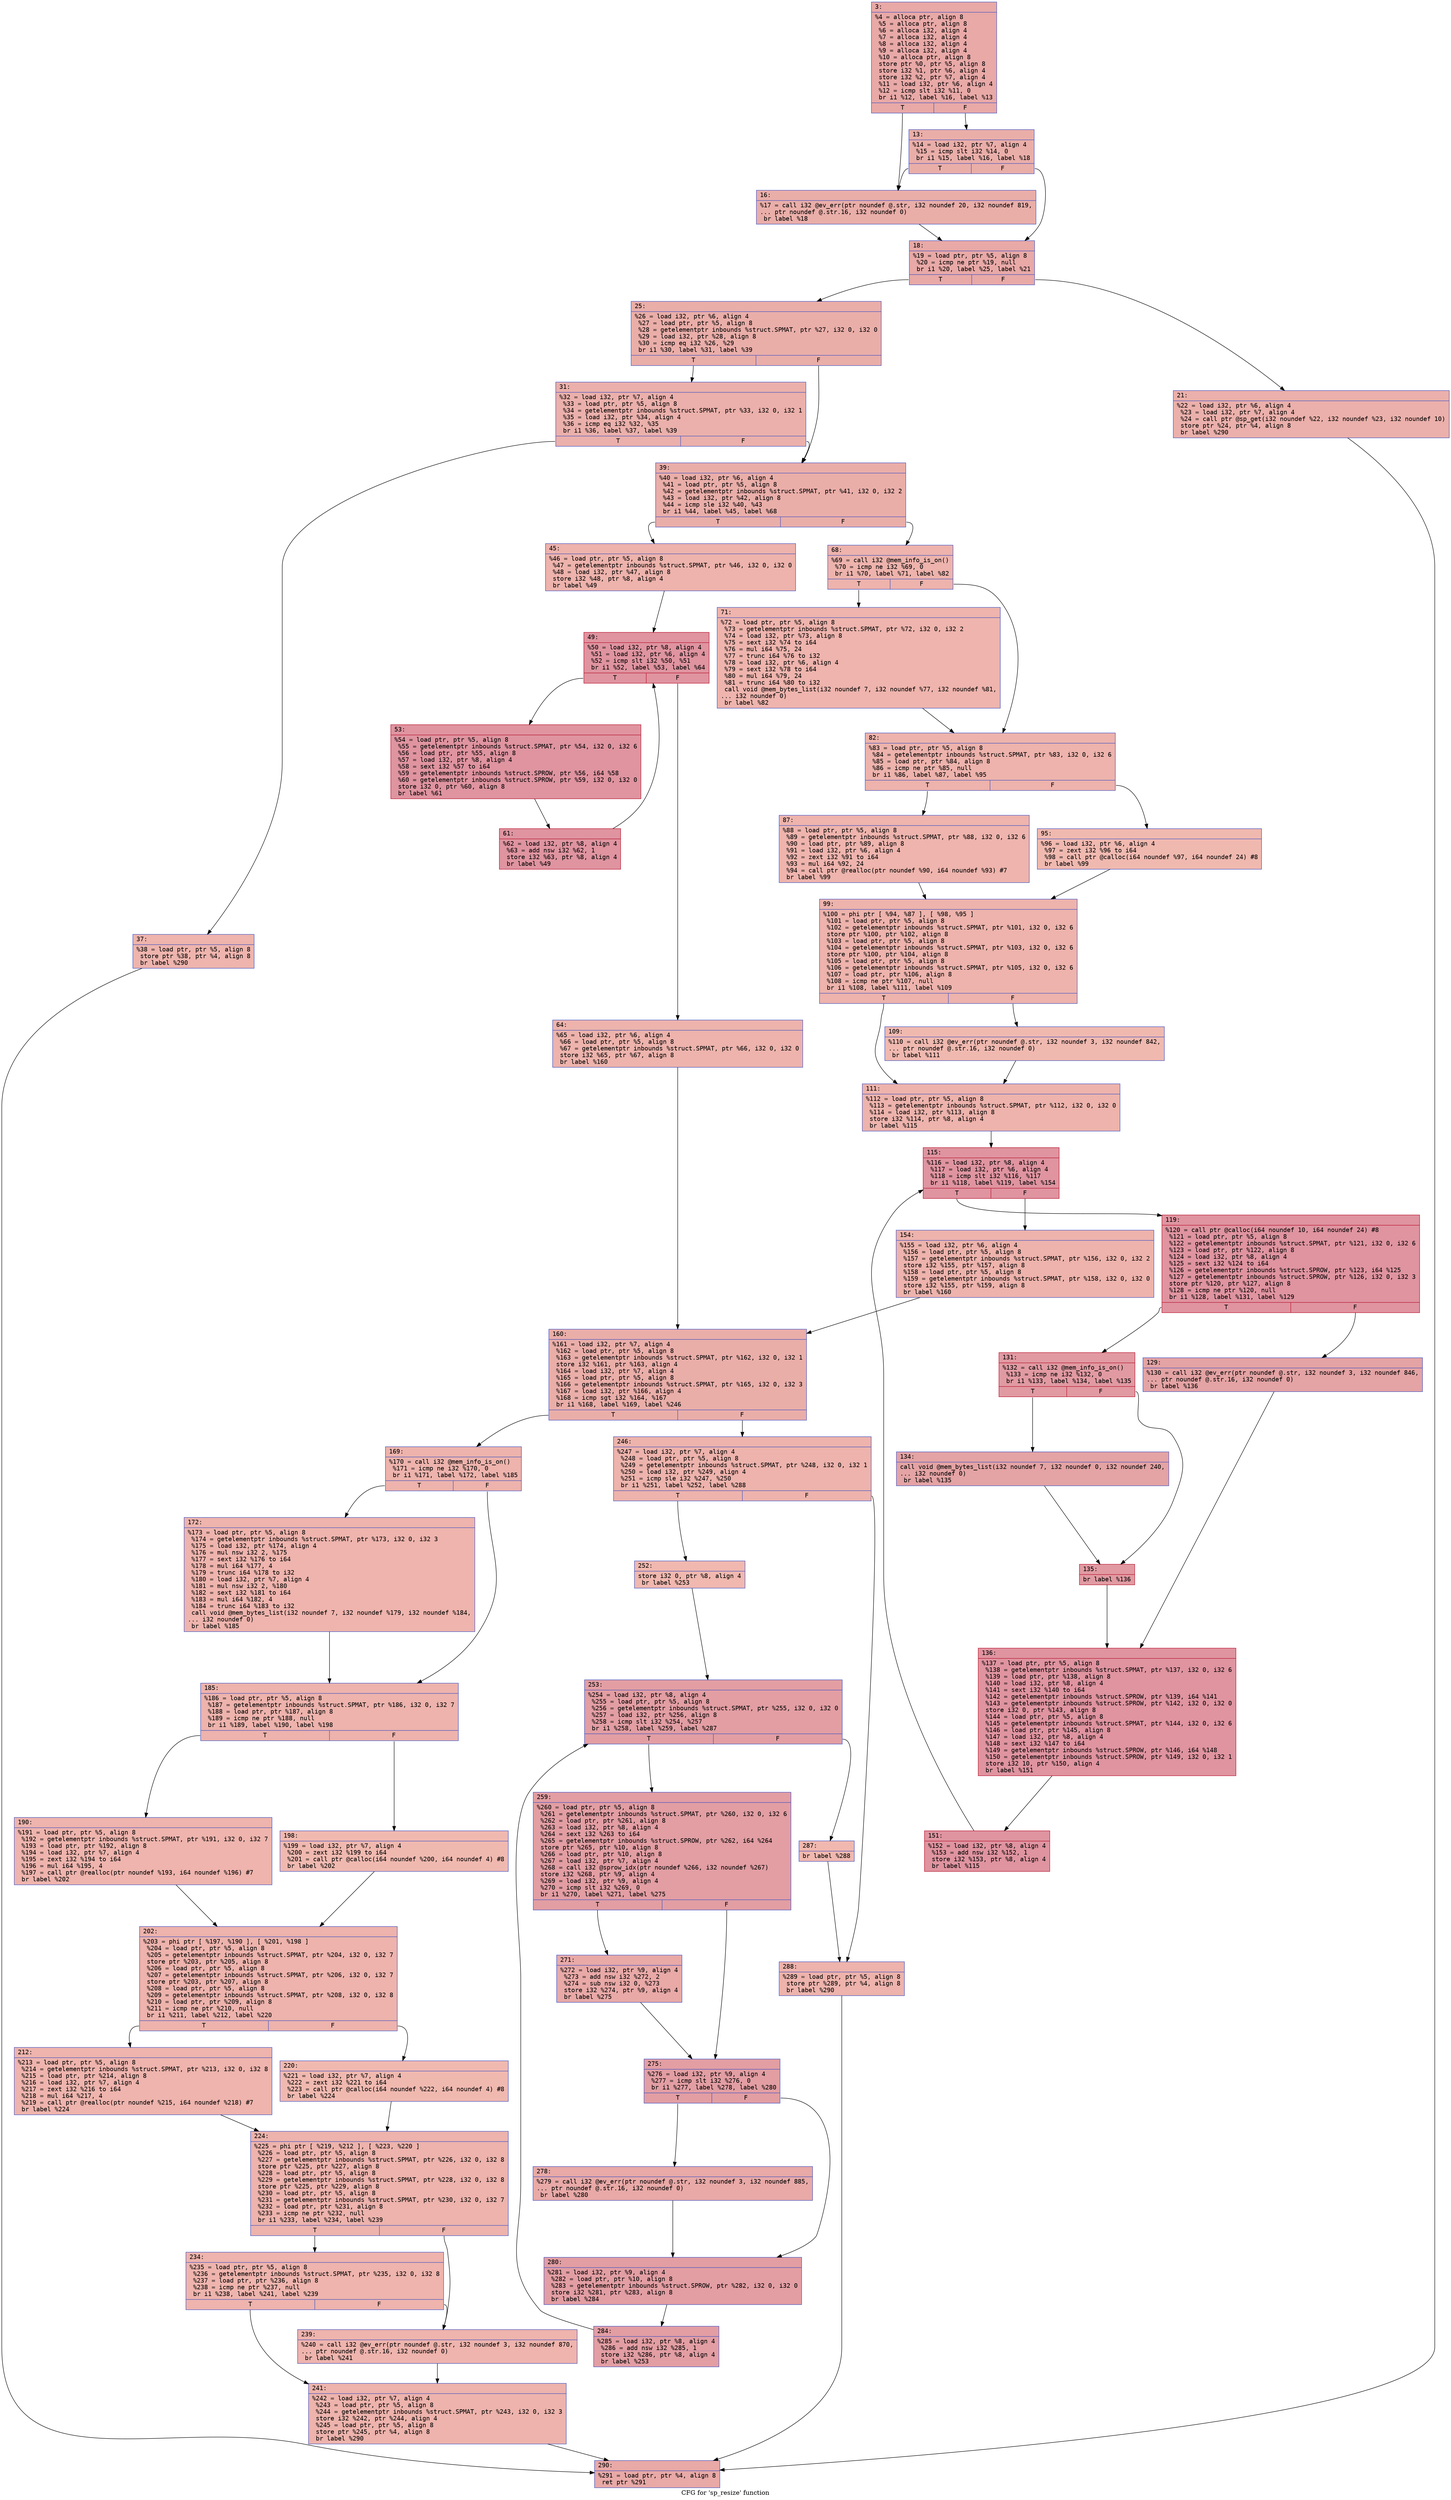 digraph "CFG for 'sp_resize' function" {
	label="CFG for 'sp_resize' function";

	Node0x60000267b750 [shape=record,color="#3d50c3ff", style=filled, fillcolor="#ca3b3770" fontname="Courier",label="{3:\l|  %4 = alloca ptr, align 8\l  %5 = alloca ptr, align 8\l  %6 = alloca i32, align 4\l  %7 = alloca i32, align 4\l  %8 = alloca i32, align 4\l  %9 = alloca i32, align 4\l  %10 = alloca ptr, align 8\l  store ptr %0, ptr %5, align 8\l  store i32 %1, ptr %6, align 4\l  store i32 %2, ptr %7, align 4\l  %11 = load i32, ptr %6, align 4\l  %12 = icmp slt i32 %11, 0\l  br i1 %12, label %16, label %13\l|{<s0>T|<s1>F}}"];
	Node0x60000267b750:s0 -> Node0x60000267b7f0[tooltip="3 -> 16\nProbability 37.50%" ];
	Node0x60000267b750:s1 -> Node0x60000267b7a0[tooltip="3 -> 13\nProbability 62.50%" ];
	Node0x60000267b7a0 [shape=record,color="#3d50c3ff", style=filled, fillcolor="#d0473d70" fontname="Courier",label="{13:\l|  %14 = load i32, ptr %7, align 4\l  %15 = icmp slt i32 %14, 0\l  br i1 %15, label %16, label %18\l|{<s0>T|<s1>F}}"];
	Node0x60000267b7a0:s0 -> Node0x60000267b7f0[tooltip="13 -> 16\nProbability 37.50%" ];
	Node0x60000267b7a0:s1 -> Node0x60000267b840[tooltip="13 -> 18\nProbability 62.50%" ];
	Node0x60000267b7f0 [shape=record,color="#3d50c3ff", style=filled, fillcolor="#d0473d70" fontname="Courier",label="{16:\l|  %17 = call i32 @ev_err(ptr noundef @.str, i32 noundef 20, i32 noundef 819,\l... ptr noundef @.str.16, i32 noundef 0)\l  br label %18\l}"];
	Node0x60000267b7f0 -> Node0x60000267b840[tooltip="16 -> 18\nProbability 100.00%" ];
	Node0x60000267b840 [shape=record,color="#3d50c3ff", style=filled, fillcolor="#ca3b3770" fontname="Courier",label="{18:\l|  %19 = load ptr, ptr %5, align 8\l  %20 = icmp ne ptr %19, null\l  br i1 %20, label %25, label %21\l|{<s0>T|<s1>F}}"];
	Node0x60000267b840:s0 -> Node0x60000267b8e0[tooltip="18 -> 25\nProbability 62.50%" ];
	Node0x60000267b840:s1 -> Node0x60000267b890[tooltip="18 -> 21\nProbability 37.50%" ];
	Node0x60000267b890 [shape=record,color="#3d50c3ff", style=filled, fillcolor="#d24b4070" fontname="Courier",label="{21:\l|  %22 = load i32, ptr %6, align 4\l  %23 = load i32, ptr %7, align 4\l  %24 = call ptr @sp_get(i32 noundef %22, i32 noundef %23, i32 noundef 10)\l  store ptr %24, ptr %4, align 8\l  br label %290\l}"];
	Node0x60000267b890 -> Node0x6000026748c0[tooltip="21 -> 290\nProbability 100.00%" ];
	Node0x60000267b8e0 [shape=record,color="#3d50c3ff", style=filled, fillcolor="#d0473d70" fontname="Courier",label="{25:\l|  %26 = load i32, ptr %6, align 4\l  %27 = load ptr, ptr %5, align 8\l  %28 = getelementptr inbounds %struct.SPMAT, ptr %27, i32 0, i32 0\l  %29 = load i32, ptr %28, align 8\l  %30 = icmp eq i32 %26, %29\l  br i1 %30, label %31, label %39\l|{<s0>T|<s1>F}}"];
	Node0x60000267b8e0:s0 -> Node0x60000267b930[tooltip="25 -> 31\nProbability 50.00%" ];
	Node0x60000267b8e0:s1 -> Node0x60000267b9d0[tooltip="25 -> 39\nProbability 50.00%" ];
	Node0x60000267b930 [shape=record,color="#3d50c3ff", style=filled, fillcolor="#d24b4070" fontname="Courier",label="{31:\l|  %32 = load i32, ptr %7, align 4\l  %33 = load ptr, ptr %5, align 8\l  %34 = getelementptr inbounds %struct.SPMAT, ptr %33, i32 0, i32 1\l  %35 = load i32, ptr %34, align 4\l  %36 = icmp eq i32 %32, %35\l  br i1 %36, label %37, label %39\l|{<s0>T|<s1>F}}"];
	Node0x60000267b930:s0 -> Node0x60000267b980[tooltip="31 -> 37\nProbability 50.00%" ];
	Node0x60000267b930:s1 -> Node0x60000267b9d0[tooltip="31 -> 39\nProbability 50.00%" ];
	Node0x60000267b980 [shape=record,color="#3d50c3ff", style=filled, fillcolor="#d8564670" fontname="Courier",label="{37:\l|  %38 = load ptr, ptr %5, align 8\l  store ptr %38, ptr %4, align 8\l  br label %290\l}"];
	Node0x60000267b980 -> Node0x6000026748c0[tooltip="37 -> 290\nProbability 100.00%" ];
	Node0x60000267b9d0 [shape=record,color="#3d50c3ff", style=filled, fillcolor="#d0473d70" fontname="Courier",label="{39:\l|  %40 = load i32, ptr %6, align 4\l  %41 = load ptr, ptr %5, align 8\l  %42 = getelementptr inbounds %struct.SPMAT, ptr %41, i32 0, i32 2\l  %43 = load i32, ptr %42, align 8\l  %44 = icmp sle i32 %40, %43\l  br i1 %44, label %45, label %68\l|{<s0>T|<s1>F}}"];
	Node0x60000267b9d0:s0 -> Node0x60000267ba20[tooltip="39 -> 45\nProbability 50.00%" ];
	Node0x60000267b9d0:s1 -> Node0x60000267bbb0[tooltip="39 -> 68\nProbability 50.00%" ];
	Node0x60000267ba20 [shape=record,color="#3d50c3ff", style=filled, fillcolor="#d6524470" fontname="Courier",label="{45:\l|  %46 = load ptr, ptr %5, align 8\l  %47 = getelementptr inbounds %struct.SPMAT, ptr %46, i32 0, i32 0\l  %48 = load i32, ptr %47, align 8\l  store i32 %48, ptr %8, align 4\l  br label %49\l}"];
	Node0x60000267ba20 -> Node0x60000267ba70[tooltip="45 -> 49\nProbability 100.00%" ];
	Node0x60000267ba70 [shape=record,color="#b70d28ff", style=filled, fillcolor="#b70d2870" fontname="Courier",label="{49:\l|  %50 = load i32, ptr %8, align 4\l  %51 = load i32, ptr %6, align 4\l  %52 = icmp slt i32 %50, %51\l  br i1 %52, label %53, label %64\l|{<s0>T|<s1>F}}"];
	Node0x60000267ba70:s0 -> Node0x60000267bac0[tooltip="49 -> 53\nProbability 96.88%" ];
	Node0x60000267ba70:s1 -> Node0x60000267bb60[tooltip="49 -> 64\nProbability 3.12%" ];
	Node0x60000267bac0 [shape=record,color="#b70d28ff", style=filled, fillcolor="#b70d2870" fontname="Courier",label="{53:\l|  %54 = load ptr, ptr %5, align 8\l  %55 = getelementptr inbounds %struct.SPMAT, ptr %54, i32 0, i32 6\l  %56 = load ptr, ptr %55, align 8\l  %57 = load i32, ptr %8, align 4\l  %58 = sext i32 %57 to i64\l  %59 = getelementptr inbounds %struct.SPROW, ptr %56, i64 %58\l  %60 = getelementptr inbounds %struct.SPROW, ptr %59, i32 0, i32 0\l  store i32 0, ptr %60, align 8\l  br label %61\l}"];
	Node0x60000267bac0 -> Node0x60000267bb10[tooltip="53 -> 61\nProbability 100.00%" ];
	Node0x60000267bb10 [shape=record,color="#b70d28ff", style=filled, fillcolor="#b70d2870" fontname="Courier",label="{61:\l|  %62 = load i32, ptr %8, align 4\l  %63 = add nsw i32 %62, 1\l  store i32 %63, ptr %8, align 4\l  br label %49\l}"];
	Node0x60000267bb10 -> Node0x60000267ba70[tooltip="61 -> 49\nProbability 100.00%" ];
	Node0x60000267bb60 [shape=record,color="#3d50c3ff", style=filled, fillcolor="#d6524470" fontname="Courier",label="{64:\l|  %65 = load i32, ptr %6, align 4\l  %66 = load ptr, ptr %5, align 8\l  %67 = getelementptr inbounds %struct.SPMAT, ptr %66, i32 0, i32 0\l  store i32 %65, ptr %67, align 8\l  br label %160\l}"];
	Node0x60000267bb60 -> Node0x600002674140[tooltip="64 -> 160\nProbability 100.00%" ];
	Node0x60000267bbb0 [shape=record,color="#3d50c3ff", style=filled, fillcolor="#d6524470" fontname="Courier",label="{68:\l|  %69 = call i32 @mem_info_is_on()\l  %70 = icmp ne i32 %69, 0\l  br i1 %70, label %71, label %82\l|{<s0>T|<s1>F}}"];
	Node0x60000267bbb0:s0 -> Node0x60000267bc00[tooltip="68 -> 71\nProbability 62.50%" ];
	Node0x60000267bbb0:s1 -> Node0x60000267bc50[tooltip="68 -> 82\nProbability 37.50%" ];
	Node0x60000267bc00 [shape=record,color="#3d50c3ff", style=filled, fillcolor="#d8564670" fontname="Courier",label="{71:\l|  %72 = load ptr, ptr %5, align 8\l  %73 = getelementptr inbounds %struct.SPMAT, ptr %72, i32 0, i32 2\l  %74 = load i32, ptr %73, align 8\l  %75 = sext i32 %74 to i64\l  %76 = mul i64 %75, 24\l  %77 = trunc i64 %76 to i32\l  %78 = load i32, ptr %6, align 4\l  %79 = sext i32 %78 to i64\l  %80 = mul i64 %79, 24\l  %81 = trunc i64 %80 to i32\l  call void @mem_bytes_list(i32 noundef 7, i32 noundef %77, i32 noundef %81,\l... i32 noundef 0)\l  br label %82\l}"];
	Node0x60000267bc00 -> Node0x60000267bc50[tooltip="71 -> 82\nProbability 100.00%" ];
	Node0x60000267bc50 [shape=record,color="#3d50c3ff", style=filled, fillcolor="#d6524470" fontname="Courier",label="{82:\l|  %83 = load ptr, ptr %5, align 8\l  %84 = getelementptr inbounds %struct.SPMAT, ptr %83, i32 0, i32 6\l  %85 = load ptr, ptr %84, align 8\l  %86 = icmp ne ptr %85, null\l  br i1 %86, label %87, label %95\l|{<s0>T|<s1>F}}"];
	Node0x60000267bc50:s0 -> Node0x60000267bca0[tooltip="82 -> 87\nProbability 62.50%" ];
	Node0x60000267bc50:s1 -> Node0x60000267bcf0[tooltip="82 -> 95\nProbability 37.50%" ];
	Node0x60000267bca0 [shape=record,color="#3d50c3ff", style=filled, fillcolor="#d8564670" fontname="Courier",label="{87:\l|  %88 = load ptr, ptr %5, align 8\l  %89 = getelementptr inbounds %struct.SPMAT, ptr %88, i32 0, i32 6\l  %90 = load ptr, ptr %89, align 8\l  %91 = load i32, ptr %6, align 4\l  %92 = zext i32 %91 to i64\l  %93 = mul i64 %92, 24\l  %94 = call ptr @realloc(ptr noundef %90, i64 noundef %93) #7\l  br label %99\l}"];
	Node0x60000267bca0 -> Node0x60000267bd40[tooltip="87 -> 99\nProbability 100.00%" ];
	Node0x60000267bcf0 [shape=record,color="#3d50c3ff", style=filled, fillcolor="#de614d70" fontname="Courier",label="{95:\l|  %96 = load i32, ptr %6, align 4\l  %97 = zext i32 %96 to i64\l  %98 = call ptr @calloc(i64 noundef %97, i64 noundef 24) #8\l  br label %99\l}"];
	Node0x60000267bcf0 -> Node0x60000267bd40[tooltip="95 -> 99\nProbability 100.00%" ];
	Node0x60000267bd40 [shape=record,color="#3d50c3ff", style=filled, fillcolor="#d6524470" fontname="Courier",label="{99:\l|  %100 = phi ptr [ %94, %87 ], [ %98, %95 ]\l  %101 = load ptr, ptr %5, align 8\l  %102 = getelementptr inbounds %struct.SPMAT, ptr %101, i32 0, i32 6\l  store ptr %100, ptr %102, align 8\l  %103 = load ptr, ptr %5, align 8\l  %104 = getelementptr inbounds %struct.SPMAT, ptr %103, i32 0, i32 6\l  store ptr %100, ptr %104, align 8\l  %105 = load ptr, ptr %5, align 8\l  %106 = getelementptr inbounds %struct.SPMAT, ptr %105, i32 0, i32 6\l  %107 = load ptr, ptr %106, align 8\l  %108 = icmp ne ptr %107, null\l  br i1 %108, label %111, label %109\l|{<s0>T|<s1>F}}"];
	Node0x60000267bd40:s0 -> Node0x60000267bde0[tooltip="99 -> 111\nProbability 62.50%" ];
	Node0x60000267bd40:s1 -> Node0x60000267bd90[tooltip="99 -> 109\nProbability 37.50%" ];
	Node0x60000267bd90 [shape=record,color="#3d50c3ff", style=filled, fillcolor="#de614d70" fontname="Courier",label="{109:\l|  %110 = call i32 @ev_err(ptr noundef @.str, i32 noundef 3, i32 noundef 842,\l... ptr noundef @.str.16, i32 noundef 0)\l  br label %111\l}"];
	Node0x60000267bd90 -> Node0x60000267bde0[tooltip="109 -> 111\nProbability 100.00%" ];
	Node0x60000267bde0 [shape=record,color="#3d50c3ff", style=filled, fillcolor="#d6524470" fontname="Courier",label="{111:\l|  %112 = load ptr, ptr %5, align 8\l  %113 = getelementptr inbounds %struct.SPMAT, ptr %112, i32 0, i32 0\l  %114 = load i32, ptr %113, align 8\l  store i32 %114, ptr %8, align 4\l  br label %115\l}"];
	Node0x60000267bde0 -> Node0x60000267be30[tooltip="111 -> 115\nProbability 100.00%" ];
	Node0x60000267be30 [shape=record,color="#b70d28ff", style=filled, fillcolor="#b70d2870" fontname="Courier",label="{115:\l|  %116 = load i32, ptr %8, align 4\l  %117 = load i32, ptr %6, align 4\l  %118 = icmp slt i32 %116, %117\l  br i1 %118, label %119, label %154\l|{<s0>T|<s1>F}}"];
	Node0x60000267be30:s0 -> Node0x60000267be80[tooltip="115 -> 119\nProbability 96.88%" ];
	Node0x60000267be30:s1 -> Node0x6000026740f0[tooltip="115 -> 154\nProbability 3.12%" ];
	Node0x60000267be80 [shape=record,color="#b70d28ff", style=filled, fillcolor="#b70d2870" fontname="Courier",label="{119:\l|  %120 = call ptr @calloc(i64 noundef 10, i64 noundef 24) #8\l  %121 = load ptr, ptr %5, align 8\l  %122 = getelementptr inbounds %struct.SPMAT, ptr %121, i32 0, i32 6\l  %123 = load ptr, ptr %122, align 8\l  %124 = load i32, ptr %8, align 4\l  %125 = sext i32 %124 to i64\l  %126 = getelementptr inbounds %struct.SPROW, ptr %123, i64 %125\l  %127 = getelementptr inbounds %struct.SPROW, ptr %126, i32 0, i32 3\l  store ptr %120, ptr %127, align 8\l  %128 = icmp ne ptr %120, null\l  br i1 %128, label %131, label %129\l|{<s0>T|<s1>F}}"];
	Node0x60000267be80:s0 -> Node0x60000267bf20[tooltip="119 -> 131\nProbability 62.50%" ];
	Node0x60000267be80:s1 -> Node0x60000267bed0[tooltip="119 -> 129\nProbability 37.50%" ];
	Node0x60000267bed0 [shape=record,color="#3d50c3ff", style=filled, fillcolor="#c32e3170" fontname="Courier",label="{129:\l|  %130 = call i32 @ev_err(ptr noundef @.str, i32 noundef 3, i32 noundef 846,\l... ptr noundef @.str.16, i32 noundef 0)\l  br label %136\l}"];
	Node0x60000267bed0 -> Node0x600002674050[tooltip="129 -> 136\nProbability 100.00%" ];
	Node0x60000267bf20 [shape=record,color="#b70d28ff", style=filled, fillcolor="#bb1b2c70" fontname="Courier",label="{131:\l|  %132 = call i32 @mem_info_is_on()\l  %133 = icmp ne i32 %132, 0\l  br i1 %133, label %134, label %135\l|{<s0>T|<s1>F}}"];
	Node0x60000267bf20:s0 -> Node0x60000267bf70[tooltip="131 -> 134\nProbability 62.50%" ];
	Node0x60000267bf20:s1 -> Node0x600002674000[tooltip="131 -> 135\nProbability 37.50%" ];
	Node0x60000267bf70 [shape=record,color="#3d50c3ff", style=filled, fillcolor="#c32e3170" fontname="Courier",label="{134:\l|  call void @mem_bytes_list(i32 noundef 7, i32 noundef 0, i32 noundef 240,\l... i32 noundef 0)\l  br label %135\l}"];
	Node0x60000267bf70 -> Node0x600002674000[tooltip="134 -> 135\nProbability 100.00%" ];
	Node0x600002674000 [shape=record,color="#b70d28ff", style=filled, fillcolor="#bb1b2c70" fontname="Courier",label="{135:\l|  br label %136\l}"];
	Node0x600002674000 -> Node0x600002674050[tooltip="135 -> 136\nProbability 100.00%" ];
	Node0x600002674050 [shape=record,color="#b70d28ff", style=filled, fillcolor="#b70d2870" fontname="Courier",label="{136:\l|  %137 = load ptr, ptr %5, align 8\l  %138 = getelementptr inbounds %struct.SPMAT, ptr %137, i32 0, i32 6\l  %139 = load ptr, ptr %138, align 8\l  %140 = load i32, ptr %8, align 4\l  %141 = sext i32 %140 to i64\l  %142 = getelementptr inbounds %struct.SPROW, ptr %139, i64 %141\l  %143 = getelementptr inbounds %struct.SPROW, ptr %142, i32 0, i32 0\l  store i32 0, ptr %143, align 8\l  %144 = load ptr, ptr %5, align 8\l  %145 = getelementptr inbounds %struct.SPMAT, ptr %144, i32 0, i32 6\l  %146 = load ptr, ptr %145, align 8\l  %147 = load i32, ptr %8, align 4\l  %148 = sext i32 %147 to i64\l  %149 = getelementptr inbounds %struct.SPROW, ptr %146, i64 %148\l  %150 = getelementptr inbounds %struct.SPROW, ptr %149, i32 0, i32 1\l  store i32 10, ptr %150, align 4\l  br label %151\l}"];
	Node0x600002674050 -> Node0x6000026740a0[tooltip="136 -> 151\nProbability 100.00%" ];
	Node0x6000026740a0 [shape=record,color="#b70d28ff", style=filled, fillcolor="#b70d2870" fontname="Courier",label="{151:\l|  %152 = load i32, ptr %8, align 4\l  %153 = add nsw i32 %152, 1\l  store i32 %153, ptr %8, align 4\l  br label %115\l}"];
	Node0x6000026740a0 -> Node0x60000267be30[tooltip="151 -> 115\nProbability 100.00%" ];
	Node0x6000026740f0 [shape=record,color="#3d50c3ff", style=filled, fillcolor="#d6524470" fontname="Courier",label="{154:\l|  %155 = load i32, ptr %6, align 4\l  %156 = load ptr, ptr %5, align 8\l  %157 = getelementptr inbounds %struct.SPMAT, ptr %156, i32 0, i32 2\l  store i32 %155, ptr %157, align 8\l  %158 = load ptr, ptr %5, align 8\l  %159 = getelementptr inbounds %struct.SPMAT, ptr %158, i32 0, i32 0\l  store i32 %155, ptr %159, align 8\l  br label %160\l}"];
	Node0x6000026740f0 -> Node0x600002674140[tooltip="154 -> 160\nProbability 100.00%" ];
	Node0x600002674140 [shape=record,color="#3d50c3ff", style=filled, fillcolor="#d0473d70" fontname="Courier",label="{160:\l|  %161 = load i32, ptr %7, align 4\l  %162 = load ptr, ptr %5, align 8\l  %163 = getelementptr inbounds %struct.SPMAT, ptr %162, i32 0, i32 1\l  store i32 %161, ptr %163, align 4\l  %164 = load i32, ptr %7, align 4\l  %165 = load ptr, ptr %5, align 8\l  %166 = getelementptr inbounds %struct.SPMAT, ptr %165, i32 0, i32 3\l  %167 = load i32, ptr %166, align 4\l  %168 = icmp sgt i32 %164, %167\l  br i1 %168, label %169, label %246\l|{<s0>T|<s1>F}}"];
	Node0x600002674140:s0 -> Node0x600002674190[tooltip="160 -> 169\nProbability 50.00%" ];
	Node0x600002674140:s1 -> Node0x600002674550[tooltip="160 -> 246\nProbability 50.00%" ];
	Node0x600002674190 [shape=record,color="#3d50c3ff", style=filled, fillcolor="#d6524470" fontname="Courier",label="{169:\l|  %170 = call i32 @mem_info_is_on()\l  %171 = icmp ne i32 %170, 0\l  br i1 %171, label %172, label %185\l|{<s0>T|<s1>F}}"];
	Node0x600002674190:s0 -> Node0x6000026741e0[tooltip="169 -> 172\nProbability 62.50%" ];
	Node0x600002674190:s1 -> Node0x600002674230[tooltip="169 -> 185\nProbability 37.50%" ];
	Node0x6000026741e0 [shape=record,color="#3d50c3ff", style=filled, fillcolor="#d8564670" fontname="Courier",label="{172:\l|  %173 = load ptr, ptr %5, align 8\l  %174 = getelementptr inbounds %struct.SPMAT, ptr %173, i32 0, i32 3\l  %175 = load i32, ptr %174, align 4\l  %176 = mul nsw i32 2, %175\l  %177 = sext i32 %176 to i64\l  %178 = mul i64 %177, 4\l  %179 = trunc i64 %178 to i32\l  %180 = load i32, ptr %7, align 4\l  %181 = mul nsw i32 2, %180\l  %182 = sext i32 %181 to i64\l  %183 = mul i64 %182, 4\l  %184 = trunc i64 %183 to i32\l  call void @mem_bytes_list(i32 noundef 7, i32 noundef %179, i32 noundef %184,\l... i32 noundef 0)\l  br label %185\l}"];
	Node0x6000026741e0 -> Node0x600002674230[tooltip="172 -> 185\nProbability 100.00%" ];
	Node0x600002674230 [shape=record,color="#3d50c3ff", style=filled, fillcolor="#d6524470" fontname="Courier",label="{185:\l|  %186 = load ptr, ptr %5, align 8\l  %187 = getelementptr inbounds %struct.SPMAT, ptr %186, i32 0, i32 7\l  %188 = load ptr, ptr %187, align 8\l  %189 = icmp ne ptr %188, null\l  br i1 %189, label %190, label %198\l|{<s0>T|<s1>F}}"];
	Node0x600002674230:s0 -> Node0x600002674280[tooltip="185 -> 190\nProbability 62.50%" ];
	Node0x600002674230:s1 -> Node0x6000026742d0[tooltip="185 -> 198\nProbability 37.50%" ];
	Node0x600002674280 [shape=record,color="#3d50c3ff", style=filled, fillcolor="#d8564670" fontname="Courier",label="{190:\l|  %191 = load ptr, ptr %5, align 8\l  %192 = getelementptr inbounds %struct.SPMAT, ptr %191, i32 0, i32 7\l  %193 = load ptr, ptr %192, align 8\l  %194 = load i32, ptr %7, align 4\l  %195 = zext i32 %194 to i64\l  %196 = mul i64 %195, 4\l  %197 = call ptr @realloc(ptr noundef %193, i64 noundef %196) #7\l  br label %202\l}"];
	Node0x600002674280 -> Node0x600002674320[tooltip="190 -> 202\nProbability 100.00%" ];
	Node0x6000026742d0 [shape=record,color="#3d50c3ff", style=filled, fillcolor="#de614d70" fontname="Courier",label="{198:\l|  %199 = load i32, ptr %7, align 4\l  %200 = zext i32 %199 to i64\l  %201 = call ptr @calloc(i64 noundef %200, i64 noundef 4) #8\l  br label %202\l}"];
	Node0x6000026742d0 -> Node0x600002674320[tooltip="198 -> 202\nProbability 100.00%" ];
	Node0x600002674320 [shape=record,color="#3d50c3ff", style=filled, fillcolor="#d6524470" fontname="Courier",label="{202:\l|  %203 = phi ptr [ %197, %190 ], [ %201, %198 ]\l  %204 = load ptr, ptr %5, align 8\l  %205 = getelementptr inbounds %struct.SPMAT, ptr %204, i32 0, i32 7\l  store ptr %203, ptr %205, align 8\l  %206 = load ptr, ptr %5, align 8\l  %207 = getelementptr inbounds %struct.SPMAT, ptr %206, i32 0, i32 7\l  store ptr %203, ptr %207, align 8\l  %208 = load ptr, ptr %5, align 8\l  %209 = getelementptr inbounds %struct.SPMAT, ptr %208, i32 0, i32 8\l  %210 = load ptr, ptr %209, align 8\l  %211 = icmp ne ptr %210, null\l  br i1 %211, label %212, label %220\l|{<s0>T|<s1>F}}"];
	Node0x600002674320:s0 -> Node0x600002674370[tooltip="202 -> 212\nProbability 62.50%" ];
	Node0x600002674320:s1 -> Node0x6000026743c0[tooltip="202 -> 220\nProbability 37.50%" ];
	Node0x600002674370 [shape=record,color="#3d50c3ff", style=filled, fillcolor="#d8564670" fontname="Courier",label="{212:\l|  %213 = load ptr, ptr %5, align 8\l  %214 = getelementptr inbounds %struct.SPMAT, ptr %213, i32 0, i32 8\l  %215 = load ptr, ptr %214, align 8\l  %216 = load i32, ptr %7, align 4\l  %217 = zext i32 %216 to i64\l  %218 = mul i64 %217, 4\l  %219 = call ptr @realloc(ptr noundef %215, i64 noundef %218) #7\l  br label %224\l}"];
	Node0x600002674370 -> Node0x600002674410[tooltip="212 -> 224\nProbability 100.00%" ];
	Node0x6000026743c0 [shape=record,color="#3d50c3ff", style=filled, fillcolor="#de614d70" fontname="Courier",label="{220:\l|  %221 = load i32, ptr %7, align 4\l  %222 = zext i32 %221 to i64\l  %223 = call ptr @calloc(i64 noundef %222, i64 noundef 4) #8\l  br label %224\l}"];
	Node0x6000026743c0 -> Node0x600002674410[tooltip="220 -> 224\nProbability 100.00%" ];
	Node0x600002674410 [shape=record,color="#3d50c3ff", style=filled, fillcolor="#d6524470" fontname="Courier",label="{224:\l|  %225 = phi ptr [ %219, %212 ], [ %223, %220 ]\l  %226 = load ptr, ptr %5, align 8\l  %227 = getelementptr inbounds %struct.SPMAT, ptr %226, i32 0, i32 8\l  store ptr %225, ptr %227, align 8\l  %228 = load ptr, ptr %5, align 8\l  %229 = getelementptr inbounds %struct.SPMAT, ptr %228, i32 0, i32 8\l  store ptr %225, ptr %229, align 8\l  %230 = load ptr, ptr %5, align 8\l  %231 = getelementptr inbounds %struct.SPMAT, ptr %230, i32 0, i32 7\l  %232 = load ptr, ptr %231, align 8\l  %233 = icmp ne ptr %232, null\l  br i1 %233, label %234, label %239\l|{<s0>T|<s1>F}}"];
	Node0x600002674410:s0 -> Node0x600002674460[tooltip="224 -> 234\nProbability 62.50%" ];
	Node0x600002674410:s1 -> Node0x6000026744b0[tooltip="224 -> 239\nProbability 37.50%" ];
	Node0x600002674460 [shape=record,color="#3d50c3ff", style=filled, fillcolor="#d8564670" fontname="Courier",label="{234:\l|  %235 = load ptr, ptr %5, align 8\l  %236 = getelementptr inbounds %struct.SPMAT, ptr %235, i32 0, i32 8\l  %237 = load ptr, ptr %236, align 8\l  %238 = icmp ne ptr %237, null\l  br i1 %238, label %241, label %239\l|{<s0>T|<s1>F}}"];
	Node0x600002674460:s0 -> Node0x600002674500[tooltip="234 -> 241\nProbability 62.50%" ];
	Node0x600002674460:s1 -> Node0x6000026744b0[tooltip="234 -> 239\nProbability 37.50%" ];
	Node0x6000026744b0 [shape=record,color="#3d50c3ff", style=filled, fillcolor="#d8564670" fontname="Courier",label="{239:\l|  %240 = call i32 @ev_err(ptr noundef @.str, i32 noundef 3, i32 noundef 870,\l... ptr noundef @.str.16, i32 noundef 0)\l  br label %241\l}"];
	Node0x6000026744b0 -> Node0x600002674500[tooltip="239 -> 241\nProbability 100.00%" ];
	Node0x600002674500 [shape=record,color="#3d50c3ff", style=filled, fillcolor="#d6524470" fontname="Courier",label="{241:\l|  %242 = load i32, ptr %7, align 4\l  %243 = load ptr, ptr %5, align 8\l  %244 = getelementptr inbounds %struct.SPMAT, ptr %243, i32 0, i32 3\l  store i32 %242, ptr %244, align 4\l  %245 = load ptr, ptr %5, align 8\l  store ptr %245, ptr %4, align 8\l  br label %290\l}"];
	Node0x600002674500 -> Node0x6000026748c0[tooltip="241 -> 290\nProbability 100.00%" ];
	Node0x600002674550 [shape=record,color="#3d50c3ff", style=filled, fillcolor="#d6524470" fontname="Courier",label="{246:\l|  %247 = load i32, ptr %7, align 4\l  %248 = load ptr, ptr %5, align 8\l  %249 = getelementptr inbounds %struct.SPMAT, ptr %248, i32 0, i32 1\l  %250 = load i32, ptr %249, align 4\l  %251 = icmp sle i32 %247, %250\l  br i1 %251, label %252, label %288\l|{<s0>T|<s1>F}}"];
	Node0x600002674550:s0 -> Node0x6000026745a0[tooltip="246 -> 252\nProbability 50.00%" ];
	Node0x600002674550:s1 -> Node0x600002674870[tooltip="246 -> 288\nProbability 50.00%" ];
	Node0x6000026745a0 [shape=record,color="#3d50c3ff", style=filled, fillcolor="#dc5d4a70" fontname="Courier",label="{252:\l|  store i32 0, ptr %8, align 4\l  br label %253\l}"];
	Node0x6000026745a0 -> Node0x6000026745f0[tooltip="252 -> 253\nProbability 100.00%" ];
	Node0x6000026745f0 [shape=record,color="#3d50c3ff", style=filled, fillcolor="#be242e70" fontname="Courier",label="{253:\l|  %254 = load i32, ptr %8, align 4\l  %255 = load ptr, ptr %5, align 8\l  %256 = getelementptr inbounds %struct.SPMAT, ptr %255, i32 0, i32 0\l  %257 = load i32, ptr %256, align 8\l  %258 = icmp slt i32 %254, %257\l  br i1 %258, label %259, label %287\l|{<s0>T|<s1>F}}"];
	Node0x6000026745f0:s0 -> Node0x600002674640[tooltip="253 -> 259\nProbability 96.88%" ];
	Node0x6000026745f0:s1 -> Node0x600002674820[tooltip="253 -> 287\nProbability 3.12%" ];
	Node0x600002674640 [shape=record,color="#3d50c3ff", style=filled, fillcolor="#be242e70" fontname="Courier",label="{259:\l|  %260 = load ptr, ptr %5, align 8\l  %261 = getelementptr inbounds %struct.SPMAT, ptr %260, i32 0, i32 6\l  %262 = load ptr, ptr %261, align 8\l  %263 = load i32, ptr %8, align 4\l  %264 = sext i32 %263 to i64\l  %265 = getelementptr inbounds %struct.SPROW, ptr %262, i64 %264\l  store ptr %265, ptr %10, align 8\l  %266 = load ptr, ptr %10, align 8\l  %267 = load i32, ptr %7, align 4\l  %268 = call i32 @sprow_idx(ptr noundef %266, i32 noundef %267)\l  store i32 %268, ptr %9, align 4\l  %269 = load i32, ptr %9, align 4\l  %270 = icmp slt i32 %269, 0\l  br i1 %270, label %271, label %275\l|{<s0>T|<s1>F}}"];
	Node0x600002674640:s0 -> Node0x600002674690[tooltip="259 -> 271\nProbability 37.50%" ];
	Node0x600002674640:s1 -> Node0x6000026746e0[tooltip="259 -> 275\nProbability 62.50%" ];
	Node0x600002674690 [shape=record,color="#3d50c3ff", style=filled, fillcolor="#ca3b3770" fontname="Courier",label="{271:\l|  %272 = load i32, ptr %9, align 4\l  %273 = add nsw i32 %272, 2\l  %274 = sub nsw i32 0, %273\l  store i32 %274, ptr %9, align 4\l  br label %275\l}"];
	Node0x600002674690 -> Node0x6000026746e0[tooltip="271 -> 275\nProbability 100.00%" ];
	Node0x6000026746e0 [shape=record,color="#3d50c3ff", style=filled, fillcolor="#be242e70" fontname="Courier",label="{275:\l|  %276 = load i32, ptr %9, align 4\l  %277 = icmp slt i32 %276, 0\l  br i1 %277, label %278, label %280\l|{<s0>T|<s1>F}}"];
	Node0x6000026746e0:s0 -> Node0x600002674730[tooltip="275 -> 278\nProbability 37.50%" ];
	Node0x6000026746e0:s1 -> Node0x600002674780[tooltip="275 -> 280\nProbability 62.50%" ];
	Node0x600002674730 [shape=record,color="#3d50c3ff", style=filled, fillcolor="#ca3b3770" fontname="Courier",label="{278:\l|  %279 = call i32 @ev_err(ptr noundef @.str, i32 noundef 3, i32 noundef 885,\l... ptr noundef @.str.16, i32 noundef 0)\l  br label %280\l}"];
	Node0x600002674730 -> Node0x600002674780[tooltip="278 -> 280\nProbability 100.00%" ];
	Node0x600002674780 [shape=record,color="#3d50c3ff", style=filled, fillcolor="#be242e70" fontname="Courier",label="{280:\l|  %281 = load i32, ptr %9, align 4\l  %282 = load ptr, ptr %10, align 8\l  %283 = getelementptr inbounds %struct.SPROW, ptr %282, i32 0, i32 0\l  store i32 %281, ptr %283, align 8\l  br label %284\l}"];
	Node0x600002674780 -> Node0x6000026747d0[tooltip="280 -> 284\nProbability 100.00%" ];
	Node0x6000026747d0 [shape=record,color="#3d50c3ff", style=filled, fillcolor="#be242e70" fontname="Courier",label="{284:\l|  %285 = load i32, ptr %8, align 4\l  %286 = add nsw i32 %285, 1\l  store i32 %286, ptr %8, align 4\l  br label %253\l}"];
	Node0x6000026747d0 -> Node0x6000026745f0[tooltip="284 -> 253\nProbability 100.00%" ];
	Node0x600002674820 [shape=record,color="#3d50c3ff", style=filled, fillcolor="#dc5d4a70" fontname="Courier",label="{287:\l|  br label %288\l}"];
	Node0x600002674820 -> Node0x600002674870[tooltip="287 -> 288\nProbability 100.00%" ];
	Node0x600002674870 [shape=record,color="#3d50c3ff", style=filled, fillcolor="#d6524470" fontname="Courier",label="{288:\l|  %289 = load ptr, ptr %5, align 8\l  store ptr %289, ptr %4, align 8\l  br label %290\l}"];
	Node0x600002674870 -> Node0x6000026748c0[tooltip="288 -> 290\nProbability 100.00%" ];
	Node0x6000026748c0 [shape=record,color="#3d50c3ff", style=filled, fillcolor="#ca3b3770" fontname="Courier",label="{290:\l|  %291 = load ptr, ptr %4, align 8\l  ret ptr %291\l}"];
}
